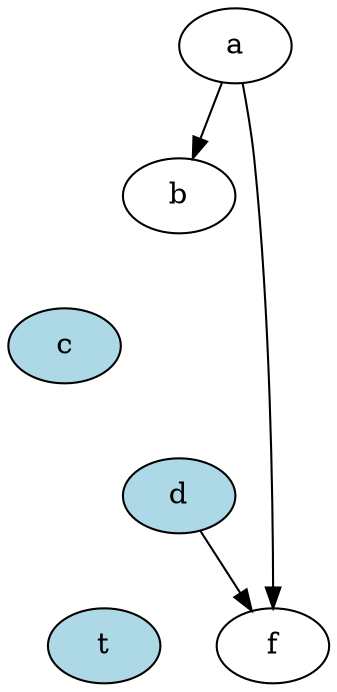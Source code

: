 digraph {
    a -> b;
    a -> f;
    b -> c [style = invis];
    b -> d [style = invis];
    c -> t [style = invis];
    c -> d [style = invis];
    d -> t [style = invis];
    d -> f;

    c [style = filled, fillcolor = lightblue];
    d [style = filled, fillcolor = lightblue];
    t [style = filled, fillcolor = lightblue];
}
